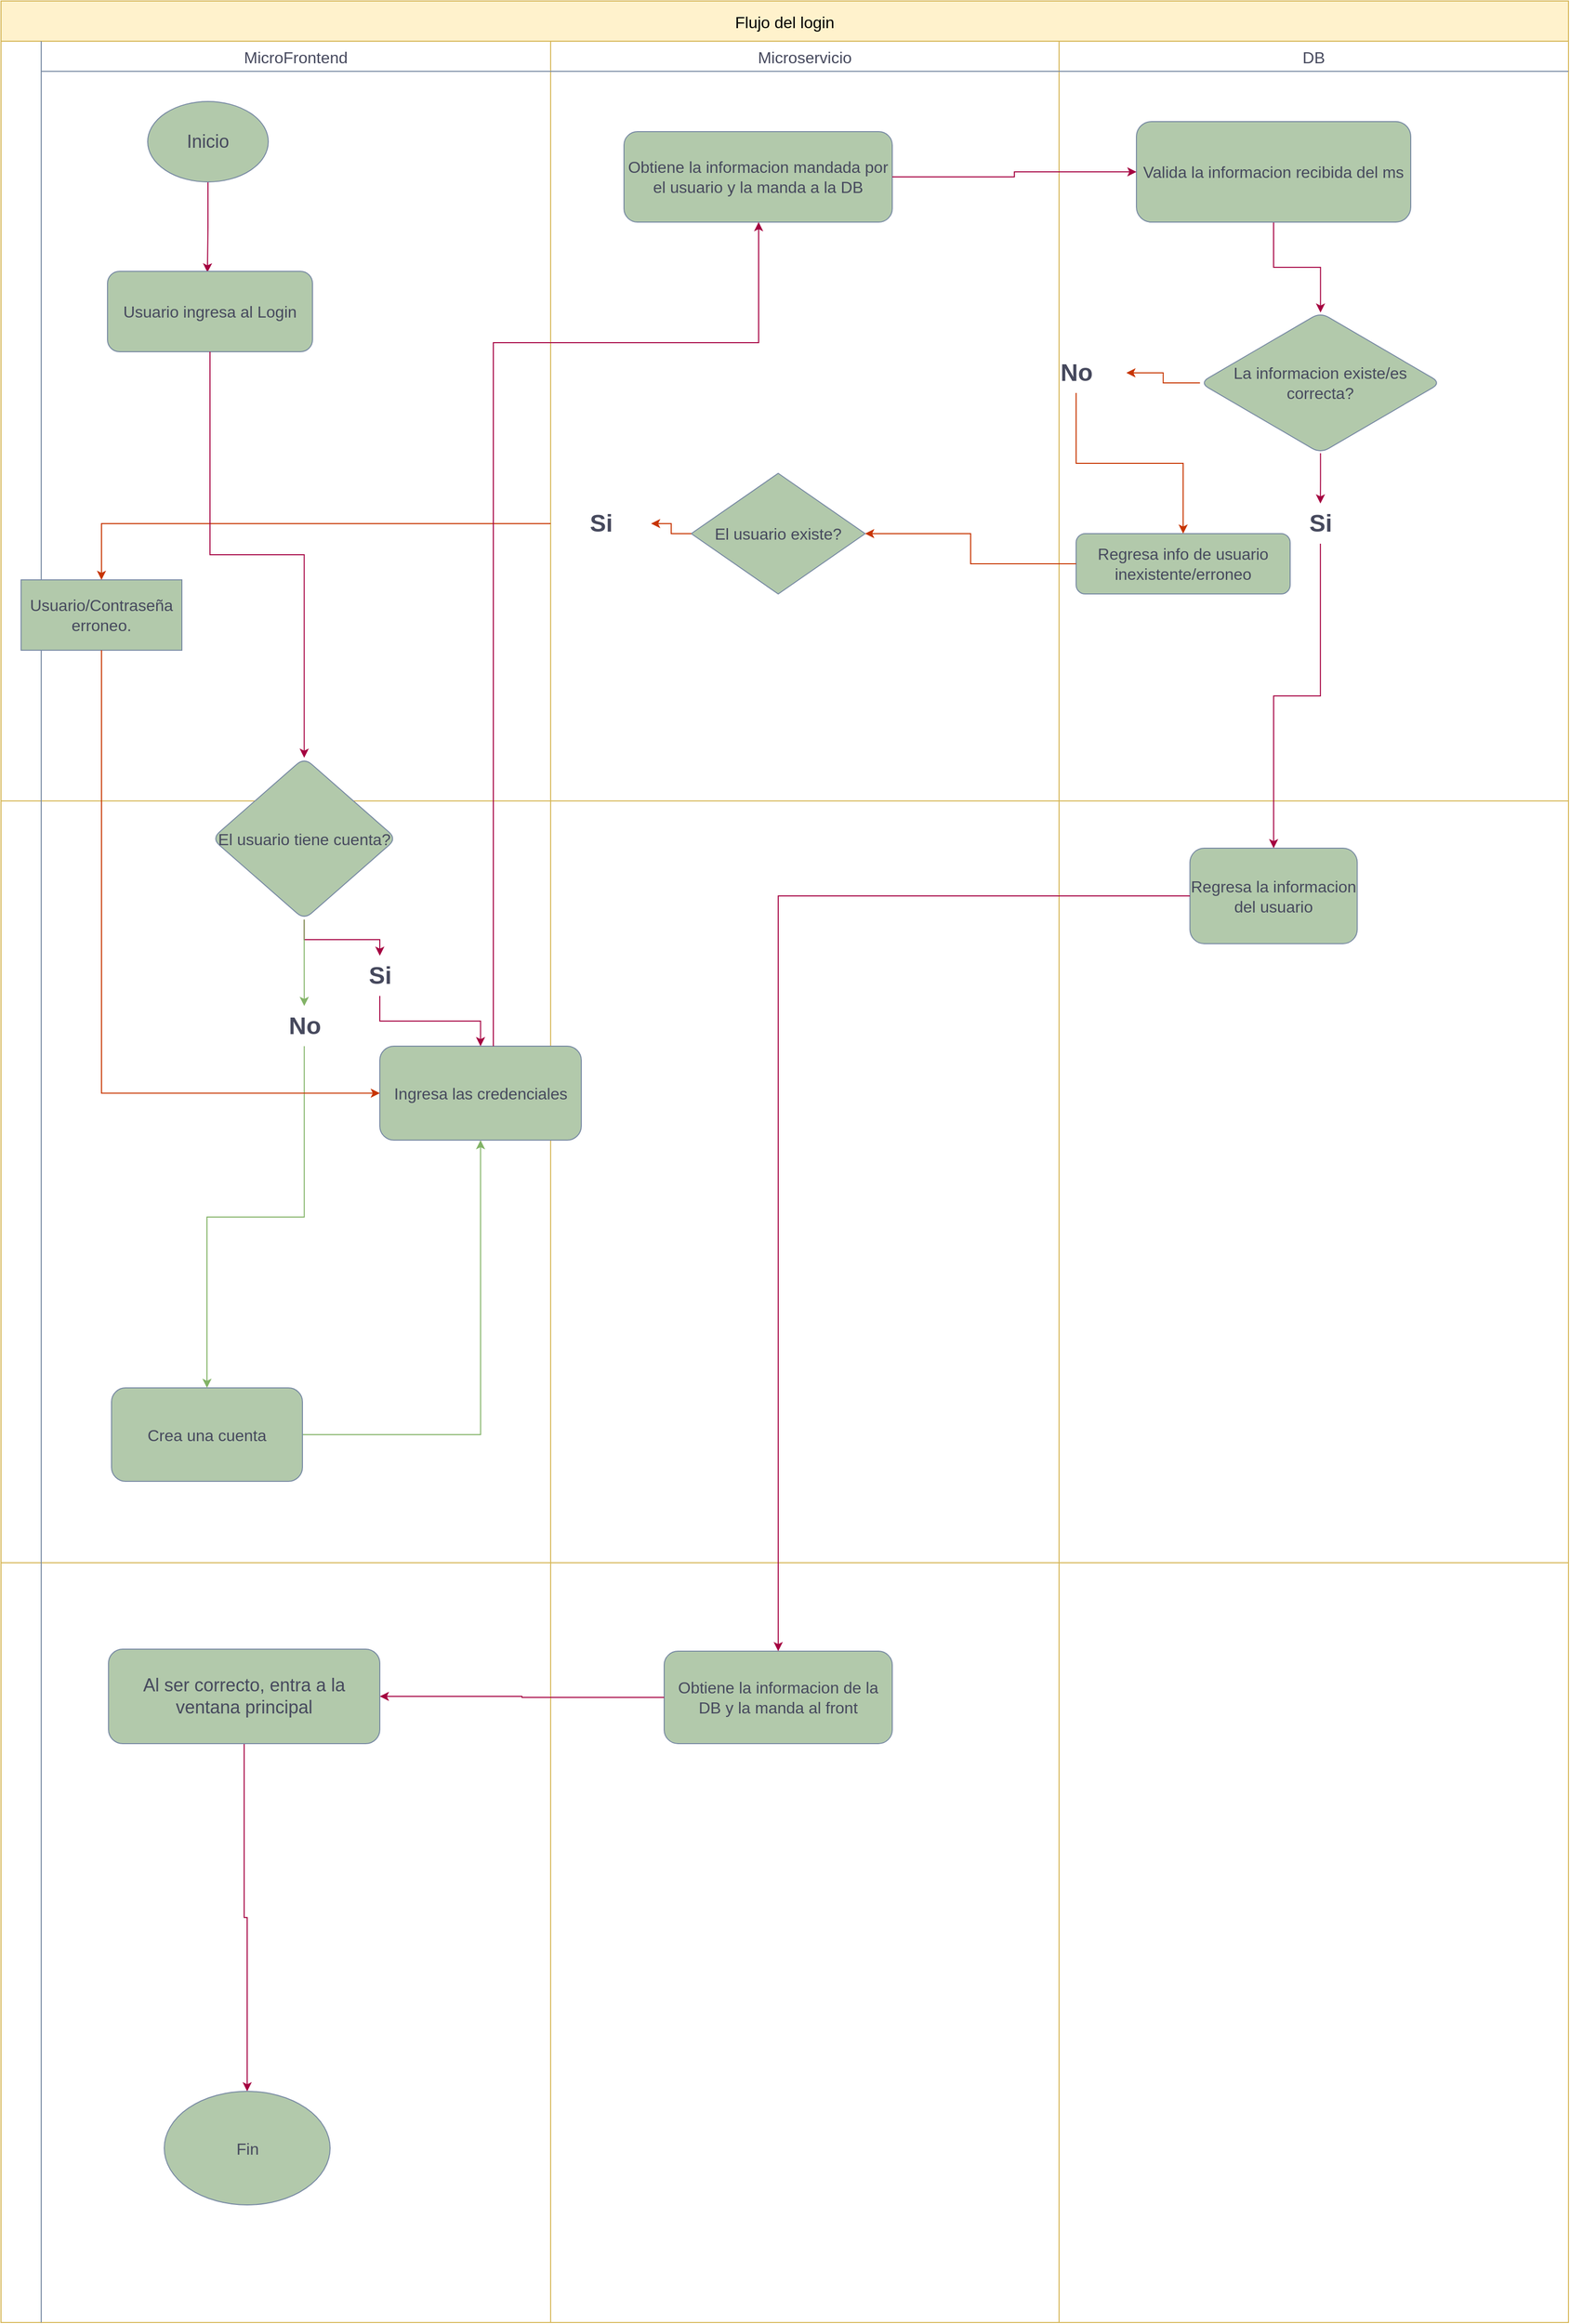<mxfile version="24.7.12">
  <diagram name="Página-1" id="hDKtUI5WlWytIm7p95TY">
    <mxGraphModel dx="2876" dy="2272" grid="1" gridSize="10" guides="1" tooltips="1" connect="1" arrows="1" fold="1" page="1" pageScale="1" pageWidth="827" pageHeight="1169" math="0" shadow="0">
      <root>
        <mxCell id="0" />
        <mxCell id="1" parent="0" />
        <mxCell id="4bMZgN3ef7Tt8uAaqJA--1" value="Flujo del login" style="shape=table;childLayout=tableLayout;startSize=40;collapsible=0;recursiveResize=0;expand=0;fontSize=16;labelBackgroundColor=none;fillColor=#fff2cc;strokeColor=#d6b656;" vertex="1" parent="1">
          <mxGeometry x="-790" y="-1160" width="1560" height="2310" as="geometry" />
        </mxCell>
        <mxCell id="4bMZgN3ef7Tt8uAaqJA--2" value="" style="shape=tableRow;horizontal=0;swimlaneHead=0;swimlaneBody=0;top=0;left=0;strokeColor=#788AA3;bottom=0;right=0;dropTarget=0;fontStyle=0;fillColor=none;points=[[0,0.5],[1,0.5]];portConstraint=eastwest;startSize=40;collapsible=0;recursiveResize=0;expand=0;fontSize=16;labelBackgroundColor=none;fontColor=#46495D;" vertex="1" parent="4bMZgN3ef7Tt8uAaqJA--1">
          <mxGeometry y="40" width="1560" height="756" as="geometry" />
        </mxCell>
        <mxCell id="4bMZgN3ef7Tt8uAaqJA--3" value="MicroFrontend" style="swimlane;swimlaneHead=0;swimlaneBody=0;fontStyle=0;strokeColor=#788AA3;connectable=0;fillColor=none;startSize=30;collapsible=0;recursiveResize=0;expand=0;fontSize=16;labelBackgroundColor=none;fontColor=#46495D;" vertex="1" parent="4bMZgN3ef7Tt8uAaqJA--2">
          <mxGeometry x="40" width="507" height="756" as="geometry">
            <mxRectangle width="507" height="756" as="alternateBounds" />
          </mxGeometry>
        </mxCell>
        <mxCell id="4bMZgN3ef7Tt8uAaqJA--15" style="edgeStyle=orthogonalEdgeStyle;rounded=0;orthogonalLoop=1;jettySize=auto;html=1;exitX=0.5;exitY=1;exitDx=0;exitDy=0;labelBackgroundColor=none;strokeColor=#A50040;fontColor=default;fillColor=#d80073;" edge="1" parent="4bMZgN3ef7Tt8uAaqJA--3" source="4bMZgN3ef7Tt8uAaqJA--14">
          <mxGeometry relative="1" as="geometry">
            <mxPoint x="165.429" y="230" as="targetPoint" />
          </mxGeometry>
        </mxCell>
        <mxCell id="4bMZgN3ef7Tt8uAaqJA--14" value="&lt;font style=&quot;font-size: 18px;&quot;&gt;Inicio&lt;/font&gt;" style="ellipse;whiteSpace=wrap;html=1;labelBackgroundColor=none;fillColor=#B2C9AB;strokeColor=#788AA3;fontColor=#46495D;" vertex="1" parent="4bMZgN3ef7Tt8uAaqJA--3">
          <mxGeometry x="106" y="60" width="120" height="80" as="geometry" />
        </mxCell>
        <mxCell id="4bMZgN3ef7Tt8uAaqJA--16" value="&lt;font size=&quot;3&quot;&gt;Usuario ingresa al Login&lt;/font&gt;" style="rounded=1;whiteSpace=wrap;html=1;strokeColor=#788AA3;fontColor=#46495D;fillColor=#B2C9AB;" vertex="1" parent="4bMZgN3ef7Tt8uAaqJA--3">
          <mxGeometry x="66" y="229" width="204" height="80" as="geometry" />
        </mxCell>
        <mxCell id="4bMZgN3ef7Tt8uAaqJA--79" value="&lt;font size=&quot;3&quot;&gt;Usuario/Contraseña erroneo.&lt;/font&gt;" style="whiteSpace=wrap;html=1;fillColor=#B2C9AB;strokeColor=#788AA3;fontColor=#46495D;" vertex="1" parent="4bMZgN3ef7Tt8uAaqJA--3">
          <mxGeometry x="-20" y="536" width="160" height="70" as="geometry" />
        </mxCell>
        <mxCell id="4bMZgN3ef7Tt8uAaqJA--4" value="Microservicio" style="swimlane;swimlaneHead=0;swimlaneBody=0;fontStyle=0;strokeColor=#788AA3;connectable=0;fillColor=none;startSize=30;collapsible=0;recursiveResize=0;expand=0;fontSize=16;labelBackgroundColor=none;fontColor=#46495D;" vertex="1" parent="4bMZgN3ef7Tt8uAaqJA--2">
          <mxGeometry x="547" width="506" height="756" as="geometry">
            <mxRectangle width="506" height="756" as="alternateBounds" />
          </mxGeometry>
        </mxCell>
        <mxCell id="4bMZgN3ef7Tt8uAaqJA--51" value="&lt;font size=&quot;3&quot;&gt;Obtiene la informacion mandada por el usuario y la manda a la DB&lt;/font&gt;" style="whiteSpace=wrap;html=1;fillColor=#B2C9AB;strokeColor=#788AA3;fontColor=#46495D;rounded=1;" vertex="1" parent="4bMZgN3ef7Tt8uAaqJA--4">
          <mxGeometry x="73" y="90" width="267" height="90" as="geometry" />
        </mxCell>
        <mxCell id="4bMZgN3ef7Tt8uAaqJA--77" value="&lt;font size=&quot;3&quot;&gt;El usuario existe?&lt;/font&gt;" style="rhombus;whiteSpace=wrap;html=1;strokeColor=#788AA3;fontColor=#46495D;fillColor=#B2C9AB;" vertex="1" parent="4bMZgN3ef7Tt8uAaqJA--4">
          <mxGeometry x="140" y="430" width="173" height="120" as="geometry" />
        </mxCell>
        <mxCell id="4bMZgN3ef7Tt8uAaqJA--81" value="Si" style="text;strokeColor=none;fillColor=none;html=1;fontSize=24;fontStyle=1;verticalAlign=middle;align=center;fontColor=#46495D;" vertex="1" parent="4bMZgN3ef7Tt8uAaqJA--4">
          <mxGeometry y="460" width="100" height="40" as="geometry" />
        </mxCell>
        <mxCell id="4bMZgN3ef7Tt8uAaqJA--82" value="" style="edgeStyle=orthogonalEdgeStyle;rounded=0;orthogonalLoop=1;jettySize=auto;html=1;strokeColor=#C73500;fontColor=#46495D;fillColor=#fa6800;" edge="1" parent="4bMZgN3ef7Tt8uAaqJA--4" source="4bMZgN3ef7Tt8uAaqJA--77" target="4bMZgN3ef7Tt8uAaqJA--81">
          <mxGeometry relative="1" as="geometry">
            <mxPoint x="-103" y="-170" as="sourcePoint" />
            <mxPoint x="-570" y="-89" as="targetPoint" />
          </mxGeometry>
        </mxCell>
        <mxCell id="4bMZgN3ef7Tt8uAaqJA--5" value="DB" style="swimlane;swimlaneHead=0;swimlaneBody=0;fontStyle=0;strokeColor=#788AA3;connectable=0;fillColor=none;startSize=30;collapsible=0;recursiveResize=0;expand=0;fontSize=16;labelBackgroundColor=none;fontColor=#46495D;" vertex="1" parent="4bMZgN3ef7Tt8uAaqJA--2">
          <mxGeometry x="1053" width="507" height="756" as="geometry">
            <mxRectangle width="507" height="756" as="alternateBounds" />
          </mxGeometry>
        </mxCell>
        <mxCell id="4bMZgN3ef7Tt8uAaqJA--56" value="" style="edgeStyle=orthogonalEdgeStyle;rounded=0;orthogonalLoop=1;jettySize=auto;html=1;strokeColor=#A50040;fontColor=#46495D;fillColor=#d80073;" edge="1" parent="4bMZgN3ef7Tt8uAaqJA--5" source="4bMZgN3ef7Tt8uAaqJA--53" target="4bMZgN3ef7Tt8uAaqJA--55">
          <mxGeometry relative="1" as="geometry" />
        </mxCell>
        <mxCell id="4bMZgN3ef7Tt8uAaqJA--53" value="&lt;font size=&quot;3&quot;&gt;Valida la informacion recibida del ms&lt;/font&gt;" style="whiteSpace=wrap;html=1;fillColor=#B2C9AB;strokeColor=#788AA3;fontColor=#46495D;rounded=1;" vertex="1" parent="4bMZgN3ef7Tt8uAaqJA--5">
          <mxGeometry x="77" y="80" width="273" height="100" as="geometry" />
        </mxCell>
        <mxCell id="4bMZgN3ef7Tt8uAaqJA--55" value="&lt;font size=&quot;3&quot;&gt;La informacion existe/es correcta?&lt;/font&gt;" style="rhombus;whiteSpace=wrap;html=1;fillColor=#B2C9AB;strokeColor=#788AA3;fontColor=#46495D;rounded=1;" vertex="1" parent="4bMZgN3ef7Tt8uAaqJA--5">
          <mxGeometry x="140.25" y="270" width="239.75" height="140" as="geometry" />
        </mxCell>
        <mxCell id="4bMZgN3ef7Tt8uAaqJA--69" value="No" style="text;strokeColor=none;fillColor=none;html=1;fontSize=24;fontStyle=1;verticalAlign=middle;align=center;fontColor=#46495D;" vertex="1" parent="4bMZgN3ef7Tt8uAaqJA--5">
          <mxGeometry x="-33" y="310" width="100" height="40" as="geometry" />
        </mxCell>
        <mxCell id="4bMZgN3ef7Tt8uAaqJA--70" value="" style="edgeStyle=orthogonalEdgeStyle;rounded=0;orthogonalLoop=1;jettySize=auto;html=1;strokeColor=#C73500;fontColor=#46495D;fillColor=#fa6800;" edge="1" parent="4bMZgN3ef7Tt8uAaqJA--5" source="4bMZgN3ef7Tt8uAaqJA--55" target="4bMZgN3ef7Tt8uAaqJA--69">
          <mxGeometry relative="1" as="geometry">
            <mxPoint x="403" y="-770" as="sourcePoint" />
            <mxPoint x="120" y="-680" as="targetPoint" />
          </mxGeometry>
        </mxCell>
        <mxCell id="4bMZgN3ef7Tt8uAaqJA--71" value="" style="edgeStyle=orthogonalEdgeStyle;rounded=0;orthogonalLoop=1;jettySize=auto;html=1;strokeColor=#A50040;fontColor=#46495D;fillColor=#d80073;" edge="1" parent="4bMZgN3ef7Tt8uAaqJA--5" source="4bMZgN3ef7Tt8uAaqJA--55" target="4bMZgN3ef7Tt8uAaqJA--59">
          <mxGeometry relative="1" as="geometry">
            <mxPoint x="523" y="-710" as="sourcePoint" />
            <mxPoint x="477" y="-317" as="targetPoint" />
          </mxGeometry>
        </mxCell>
        <mxCell id="4bMZgN3ef7Tt8uAaqJA--59" value="Si" style="text;strokeColor=none;fillColor=none;html=1;fontSize=24;fontStyle=1;verticalAlign=middle;align=center;fontColor=#46495D;" vertex="1" parent="4bMZgN3ef7Tt8uAaqJA--5">
          <mxGeometry x="210.13" y="460" width="100" height="40" as="geometry" />
        </mxCell>
        <mxCell id="4bMZgN3ef7Tt8uAaqJA--67" value="&lt;font size=&quot;3&quot;&gt;Regresa info de usuario inexistente/erroneo&lt;/font&gt;" style="whiteSpace=wrap;html=1;fillColor=#B2C9AB;strokeColor=#788AA3;fontColor=#46495D;rounded=1;" vertex="1" parent="4bMZgN3ef7Tt8uAaqJA--5">
          <mxGeometry x="17" y="490" width="213" height="60" as="geometry" />
        </mxCell>
        <mxCell id="4bMZgN3ef7Tt8uAaqJA--68" value="" style="edgeStyle=orthogonalEdgeStyle;rounded=0;orthogonalLoop=1;jettySize=auto;html=1;strokeColor=#C73500;fontColor=#46495D;fillColor=#fa6800;" edge="1" parent="4bMZgN3ef7Tt8uAaqJA--5" source="4bMZgN3ef7Tt8uAaqJA--69" target="4bMZgN3ef7Tt8uAaqJA--67">
          <mxGeometry relative="1" as="geometry" />
        </mxCell>
        <mxCell id="4bMZgN3ef7Tt8uAaqJA--54" value="" style="edgeStyle=orthogonalEdgeStyle;rounded=0;orthogonalLoop=1;jettySize=auto;html=1;strokeColor=#A50040;fontColor=#46495D;fillColor=#d80073;" edge="1" parent="4bMZgN3ef7Tt8uAaqJA--2" source="4bMZgN3ef7Tt8uAaqJA--51" target="4bMZgN3ef7Tt8uAaqJA--53">
          <mxGeometry relative="1" as="geometry" />
        </mxCell>
        <mxCell id="4bMZgN3ef7Tt8uAaqJA--75" value="" style="edgeStyle=orthogonalEdgeStyle;rounded=0;orthogonalLoop=1;jettySize=auto;html=1;strokeColor=#C73500;fontColor=#46495D;fillColor=#fa6800;entryX=1;entryY=0.5;entryDx=0;entryDy=0;" edge="1" parent="4bMZgN3ef7Tt8uAaqJA--2" source="4bMZgN3ef7Tt8uAaqJA--67" target="4bMZgN3ef7Tt8uAaqJA--77">
          <mxGeometry relative="1" as="geometry">
            <mxPoint x="887" y="522" as="targetPoint" />
          </mxGeometry>
        </mxCell>
        <mxCell id="4bMZgN3ef7Tt8uAaqJA--80" value="" style="edgeStyle=orthogonalEdgeStyle;rounded=0;orthogonalLoop=1;jettySize=auto;html=1;strokeColor=#C73500;fontColor=#46495D;fillColor=#fa6800;" edge="1" parent="4bMZgN3ef7Tt8uAaqJA--2" source="4bMZgN3ef7Tt8uAaqJA--81" target="4bMZgN3ef7Tt8uAaqJA--79">
          <mxGeometry relative="1" as="geometry" />
        </mxCell>
        <mxCell id="4bMZgN3ef7Tt8uAaqJA--6" value="" style="shape=tableRow;horizontal=0;swimlaneHead=0;swimlaneBody=0;top=0;left=0;strokeColor=#788AA3;bottom=0;right=0;dropTarget=0;fontStyle=0;fillColor=none;points=[[0,0.5],[1,0.5]];portConstraint=eastwest;startSize=40;collapsible=0;recursiveResize=0;expand=0;fontSize=16;labelBackgroundColor=none;fontColor=#46495D;" vertex="1" parent="4bMZgN3ef7Tt8uAaqJA--1">
          <mxGeometry y="796" width="1560" height="758" as="geometry" />
        </mxCell>
        <mxCell id="4bMZgN3ef7Tt8uAaqJA--7" value="" style="swimlane;swimlaneHead=0;swimlaneBody=0;fontStyle=0;connectable=0;strokeColor=#788AA3;fillColor=none;startSize=0;collapsible=0;recursiveResize=0;expand=0;fontSize=16;labelBackgroundColor=none;fontColor=#46495D;" vertex="1" parent="4bMZgN3ef7Tt8uAaqJA--6">
          <mxGeometry x="40" width="507" height="758" as="geometry">
            <mxRectangle width="507" height="758" as="alternateBounds" />
          </mxGeometry>
        </mxCell>
        <mxCell id="4bMZgN3ef7Tt8uAaqJA--32" value="&lt;font size=&quot;3&quot;&gt;El usuario tiene cuenta?&lt;/font&gt;" style="rhombus;whiteSpace=wrap;html=1;fillColor=#B2C9AB;strokeColor=#788AA3;fontColor=#46495D;rounded=1;" vertex="1" parent="4bMZgN3ef7Tt8uAaqJA--7">
          <mxGeometry x="170" y="-43" width="183.5" height="161" as="geometry" />
        </mxCell>
        <mxCell id="4bMZgN3ef7Tt8uAaqJA--34" value="&lt;font size=&quot;3&quot;&gt;Ingresa las credenciales&lt;/font&gt;" style="whiteSpace=wrap;html=1;fillColor=#B2C9AB;strokeColor=#788AA3;fontColor=#46495D;rounded=1;" vertex="1" parent="4bMZgN3ef7Tt8uAaqJA--7">
          <mxGeometry x="337" y="244" width="200.5" height="93.5" as="geometry" />
        </mxCell>
        <mxCell id="4bMZgN3ef7Tt8uAaqJA--35" value="" style="edgeStyle=orthogonalEdgeStyle;rounded=0;orthogonalLoop=1;jettySize=auto;html=1;strokeColor=#A50040;fontColor=#46495D;fillColor=#d80073;" edge="1" parent="4bMZgN3ef7Tt8uAaqJA--7" source="4bMZgN3ef7Tt8uAaqJA--36" target="4bMZgN3ef7Tt8uAaqJA--34">
          <mxGeometry relative="1" as="geometry" />
        </mxCell>
        <mxCell id="4bMZgN3ef7Tt8uAaqJA--85" style="edgeStyle=orthogonalEdgeStyle;rounded=0;orthogonalLoop=1;jettySize=auto;html=1;exitX=1;exitY=0.5;exitDx=0;exitDy=0;entryX=0.5;entryY=1;entryDx=0;entryDy=0;strokeColor=#82b366;fontColor=#46495D;fillColor=#d5e8d4;gradientColor=#97d077;" edge="1" parent="4bMZgN3ef7Tt8uAaqJA--7" source="4bMZgN3ef7Tt8uAaqJA--39" target="4bMZgN3ef7Tt8uAaqJA--34">
          <mxGeometry relative="1" as="geometry" />
        </mxCell>
        <mxCell id="4bMZgN3ef7Tt8uAaqJA--39" value="&lt;font size=&quot;3&quot;&gt;Crea una cuenta&lt;/font&gt;" style="whiteSpace=wrap;html=1;fillColor=#B2C9AB;strokeColor=#788AA3;fontColor=#46495D;rounded=1;" vertex="1" parent="4bMZgN3ef7Tt8uAaqJA--7">
          <mxGeometry x="70" y="584" width="190" height="93" as="geometry" />
        </mxCell>
        <mxCell id="4bMZgN3ef7Tt8uAaqJA--40" value="" style="edgeStyle=orthogonalEdgeStyle;rounded=0;orthogonalLoop=1;jettySize=auto;html=1;strokeColor=#82b366;fontColor=#46495D;fillColor=#d5e8d4;gradientColor=#97d077;" edge="1" parent="4bMZgN3ef7Tt8uAaqJA--7" source="4bMZgN3ef7Tt8uAaqJA--49" target="4bMZgN3ef7Tt8uAaqJA--39">
          <mxGeometry relative="1" as="geometry" />
        </mxCell>
        <mxCell id="4bMZgN3ef7Tt8uAaqJA--72" value="" style="edgeStyle=orthogonalEdgeStyle;rounded=0;orthogonalLoop=1;jettySize=auto;html=1;strokeColor=#A50040;fontColor=#46495D;fillColor=#d80073;" edge="1" parent="4bMZgN3ef7Tt8uAaqJA--7" source="4bMZgN3ef7Tt8uAaqJA--32" target="4bMZgN3ef7Tt8uAaqJA--36">
          <mxGeometry relative="1" as="geometry">
            <mxPoint x="-488" y="-246" as="sourcePoint" />
            <mxPoint x="-313" y="-170" as="targetPoint" />
          </mxGeometry>
        </mxCell>
        <mxCell id="4bMZgN3ef7Tt8uAaqJA--36" value="Si" style="text;strokeColor=none;fillColor=none;html=1;fontSize=24;fontStyle=1;verticalAlign=middle;align=center;fontColor=#46495D;" vertex="1" parent="4bMZgN3ef7Tt8uAaqJA--7">
          <mxGeometry x="287" y="154" width="100" height="40" as="geometry" />
        </mxCell>
        <mxCell id="4bMZgN3ef7Tt8uAaqJA--73" value="" style="edgeStyle=orthogonalEdgeStyle;rounded=0;orthogonalLoop=1;jettySize=auto;html=1;strokeColor=#82b366;fontColor=#46495D;fillColor=#d5e8d4;gradientColor=#97d077;" edge="1" parent="4bMZgN3ef7Tt8uAaqJA--7" source="4bMZgN3ef7Tt8uAaqJA--32" target="4bMZgN3ef7Tt8uAaqJA--49">
          <mxGeometry relative="1" as="geometry">
            <mxPoint x="-488" y="-246" as="sourcePoint" />
            <mxPoint x="-610" y="80" as="targetPoint" />
          </mxGeometry>
        </mxCell>
        <mxCell id="4bMZgN3ef7Tt8uAaqJA--49" value="No" style="text;strokeColor=none;fillColor=none;html=1;fontSize=24;fontStyle=1;verticalAlign=middle;align=center;fontColor=#46495D;" vertex="1" parent="4bMZgN3ef7Tt8uAaqJA--7">
          <mxGeometry x="211.75" y="204" width="100" height="40" as="geometry" />
        </mxCell>
        <mxCell id="4bMZgN3ef7Tt8uAaqJA--8" value="" style="swimlane;swimlaneHead=0;swimlaneBody=0;fontStyle=0;connectable=0;strokeColor=#788AA3;fillColor=none;startSize=0;collapsible=0;recursiveResize=0;expand=0;fontSize=16;labelBackgroundColor=none;fontColor=#46495D;" vertex="1" parent="4bMZgN3ef7Tt8uAaqJA--6">
          <mxGeometry x="547" width="506" height="758" as="geometry">
            <mxRectangle width="506" height="758" as="alternateBounds" />
          </mxGeometry>
        </mxCell>
        <mxCell id="4bMZgN3ef7Tt8uAaqJA--9" value="" style="swimlane;swimlaneHead=0;swimlaneBody=0;fontStyle=0;connectable=0;strokeColor=#788AA3;fillColor=none;startSize=0;collapsible=0;recursiveResize=0;expand=0;fontSize=16;labelBackgroundColor=none;fontColor=#46495D;" vertex="1" parent="4bMZgN3ef7Tt8uAaqJA--6">
          <mxGeometry x="1053" width="507" height="758" as="geometry">
            <mxRectangle width="507" height="758" as="alternateBounds" />
          </mxGeometry>
        </mxCell>
        <mxCell id="4bMZgN3ef7Tt8uAaqJA--57" value="&lt;font size=&quot;3&quot;&gt;Regresa la informacion del usuario&lt;/font&gt;" style="whiteSpace=wrap;html=1;fillColor=#B2C9AB;strokeColor=#788AA3;fontColor=#46495D;rounded=1;" vertex="1" parent="4bMZgN3ef7Tt8uAaqJA--9">
          <mxGeometry x="130.25" y="47" width="166.5" height="95" as="geometry" />
        </mxCell>
        <mxCell id="4bMZgN3ef7Tt8uAaqJA--10" value="" style="shape=tableRow;horizontal=0;swimlaneHead=0;swimlaneBody=0;top=0;left=0;strokeColor=#788AA3;bottom=0;right=0;dropTarget=0;fontStyle=0;fillColor=none;points=[[0,0.5],[1,0.5]];portConstraint=eastwest;startSize=40;collapsible=0;recursiveResize=0;expand=0;fontSize=16;labelBackgroundColor=none;fontColor=#46495D;" vertex="1" parent="4bMZgN3ef7Tt8uAaqJA--1">
          <mxGeometry y="1554" width="1560" height="756" as="geometry" />
        </mxCell>
        <mxCell id="4bMZgN3ef7Tt8uAaqJA--11" value="" style="swimlane;swimlaneHead=0;swimlaneBody=0;fontStyle=0;connectable=0;strokeColor=#788AA3;fillColor=none;startSize=0;collapsible=0;recursiveResize=0;expand=0;fontSize=16;labelBackgroundColor=none;fontColor=#46495D;" vertex="1" parent="4bMZgN3ef7Tt8uAaqJA--10">
          <mxGeometry x="40" width="507" height="756" as="geometry">
            <mxRectangle width="507" height="756" as="alternateBounds" />
          </mxGeometry>
        </mxCell>
        <mxCell id="4bMZgN3ef7Tt8uAaqJA--65" value="" style="edgeStyle=orthogonalEdgeStyle;rounded=0;orthogonalLoop=1;jettySize=auto;html=1;strokeColor=#A50040;fontColor=#46495D;fillColor=#d80073;" edge="1" parent="4bMZgN3ef7Tt8uAaqJA--11" source="4bMZgN3ef7Tt8uAaqJA--62" target="4bMZgN3ef7Tt8uAaqJA--64">
          <mxGeometry relative="1" as="geometry" />
        </mxCell>
        <mxCell id="4bMZgN3ef7Tt8uAaqJA--62" value="&lt;font style=&quot;font-size: 18px;&quot;&gt;Al ser correcto, entra a la ventana principal&lt;/font&gt;" style="whiteSpace=wrap;html=1;fillColor=#B2C9AB;strokeColor=#788AA3;fontColor=#46495D;rounded=1;" vertex="1" parent="4bMZgN3ef7Tt8uAaqJA--11">
          <mxGeometry x="67" y="86" width="270" height="94" as="geometry" />
        </mxCell>
        <mxCell id="4bMZgN3ef7Tt8uAaqJA--64" value="&lt;font size=&quot;3&quot;&gt;Fin&lt;/font&gt;" style="ellipse;whiteSpace=wrap;html=1;fillColor=#B2C9AB;strokeColor=#788AA3;fontColor=#46495D;rounded=1;" vertex="1" parent="4bMZgN3ef7Tt8uAaqJA--11">
          <mxGeometry x="122.5" y="526" width="165" height="113" as="geometry" />
        </mxCell>
        <mxCell id="4bMZgN3ef7Tt8uAaqJA--12" value="" style="swimlane;swimlaneHead=0;swimlaneBody=0;fontStyle=0;connectable=0;strokeColor=#788AA3;fillColor=none;startSize=0;collapsible=0;recursiveResize=0;expand=0;fontSize=16;labelBackgroundColor=none;fontColor=#46495D;" vertex="1" parent="4bMZgN3ef7Tt8uAaqJA--10">
          <mxGeometry x="547" width="506" height="756" as="geometry">
            <mxRectangle width="506" height="756" as="alternateBounds" />
          </mxGeometry>
        </mxCell>
        <mxCell id="4bMZgN3ef7Tt8uAaqJA--60" value="&lt;font size=&quot;3&quot;&gt;Obtiene la informacion de la DB y la manda al front&lt;/font&gt;" style="whiteSpace=wrap;html=1;fillColor=#B2C9AB;strokeColor=#788AA3;fontColor=#46495D;rounded=1;" vertex="1" parent="4bMZgN3ef7Tt8uAaqJA--12">
          <mxGeometry x="113" y="88" width="227" height="92" as="geometry" />
        </mxCell>
        <mxCell id="4bMZgN3ef7Tt8uAaqJA--13" value="" style="swimlane;swimlaneHead=0;swimlaneBody=0;fontStyle=0;connectable=0;strokeColor=#788AA3;fillColor=none;startSize=0;collapsible=0;recursiveResize=0;expand=0;fontSize=16;labelBackgroundColor=none;fontColor=#46495D;" vertex="1" parent="4bMZgN3ef7Tt8uAaqJA--10">
          <mxGeometry x="1053" width="507" height="756" as="geometry">
            <mxRectangle width="507" height="756" as="alternateBounds" />
          </mxGeometry>
        </mxCell>
        <mxCell id="4bMZgN3ef7Tt8uAaqJA--63" value="" style="edgeStyle=orthogonalEdgeStyle;rounded=0;orthogonalLoop=1;jettySize=auto;html=1;strokeColor=#A50040;fontColor=#46495D;fillColor=#d80073;" edge="1" parent="4bMZgN3ef7Tt8uAaqJA--10" source="4bMZgN3ef7Tt8uAaqJA--60" target="4bMZgN3ef7Tt8uAaqJA--62">
          <mxGeometry relative="1" as="geometry" />
        </mxCell>
        <mxCell id="4bMZgN3ef7Tt8uAaqJA--33" value="" style="edgeStyle=orthogonalEdgeStyle;rounded=0;orthogonalLoop=1;jettySize=auto;html=1;strokeColor=#A50040;fontColor=#46495D;fillColor=#d80073;" edge="1" parent="4bMZgN3ef7Tt8uAaqJA--1" source="4bMZgN3ef7Tt8uAaqJA--16" target="4bMZgN3ef7Tt8uAaqJA--32">
          <mxGeometry relative="1" as="geometry" />
        </mxCell>
        <mxCell id="4bMZgN3ef7Tt8uAaqJA--52" value="" style="edgeStyle=orthogonalEdgeStyle;rounded=0;orthogonalLoop=1;jettySize=auto;html=1;strokeColor=#A50040;fontColor=#46495D;fillColor=#d80073;" edge="1" parent="4bMZgN3ef7Tt8uAaqJA--1" source="4bMZgN3ef7Tt8uAaqJA--34" target="4bMZgN3ef7Tt8uAaqJA--51">
          <mxGeometry relative="1" as="geometry">
            <Array as="points">
              <mxPoint x="490" y="340" />
              <mxPoint x="754" y="340" />
            </Array>
          </mxGeometry>
        </mxCell>
        <mxCell id="4bMZgN3ef7Tt8uAaqJA--58" value="" style="edgeStyle=orthogonalEdgeStyle;rounded=0;orthogonalLoop=1;jettySize=auto;html=1;strokeColor=#A50040;fontColor=#46495D;fillColor=#d80073;" edge="1" parent="4bMZgN3ef7Tt8uAaqJA--1" source="4bMZgN3ef7Tt8uAaqJA--59" target="4bMZgN3ef7Tt8uAaqJA--57">
          <mxGeometry relative="1" as="geometry" />
        </mxCell>
        <mxCell id="4bMZgN3ef7Tt8uAaqJA--61" value="" style="edgeStyle=orthogonalEdgeStyle;rounded=0;orthogonalLoop=1;jettySize=auto;html=1;strokeColor=#A50040;fontColor=#46495D;fillColor=#d80073;" edge="1" parent="4bMZgN3ef7Tt8uAaqJA--1" source="4bMZgN3ef7Tt8uAaqJA--57" target="4bMZgN3ef7Tt8uAaqJA--60">
          <mxGeometry relative="1" as="geometry" />
        </mxCell>
        <mxCell id="4bMZgN3ef7Tt8uAaqJA--83" style="edgeStyle=orthogonalEdgeStyle;rounded=0;orthogonalLoop=1;jettySize=auto;html=1;exitX=0.5;exitY=1;exitDx=0;exitDy=0;entryX=0;entryY=0.5;entryDx=0;entryDy=0;strokeColor=#C73500;fontColor=#46495D;fillColor=#fa6800;" edge="1" parent="4bMZgN3ef7Tt8uAaqJA--1" source="4bMZgN3ef7Tt8uAaqJA--79" target="4bMZgN3ef7Tt8uAaqJA--34">
          <mxGeometry relative="1" as="geometry" />
        </mxCell>
      </root>
    </mxGraphModel>
  </diagram>
</mxfile>
